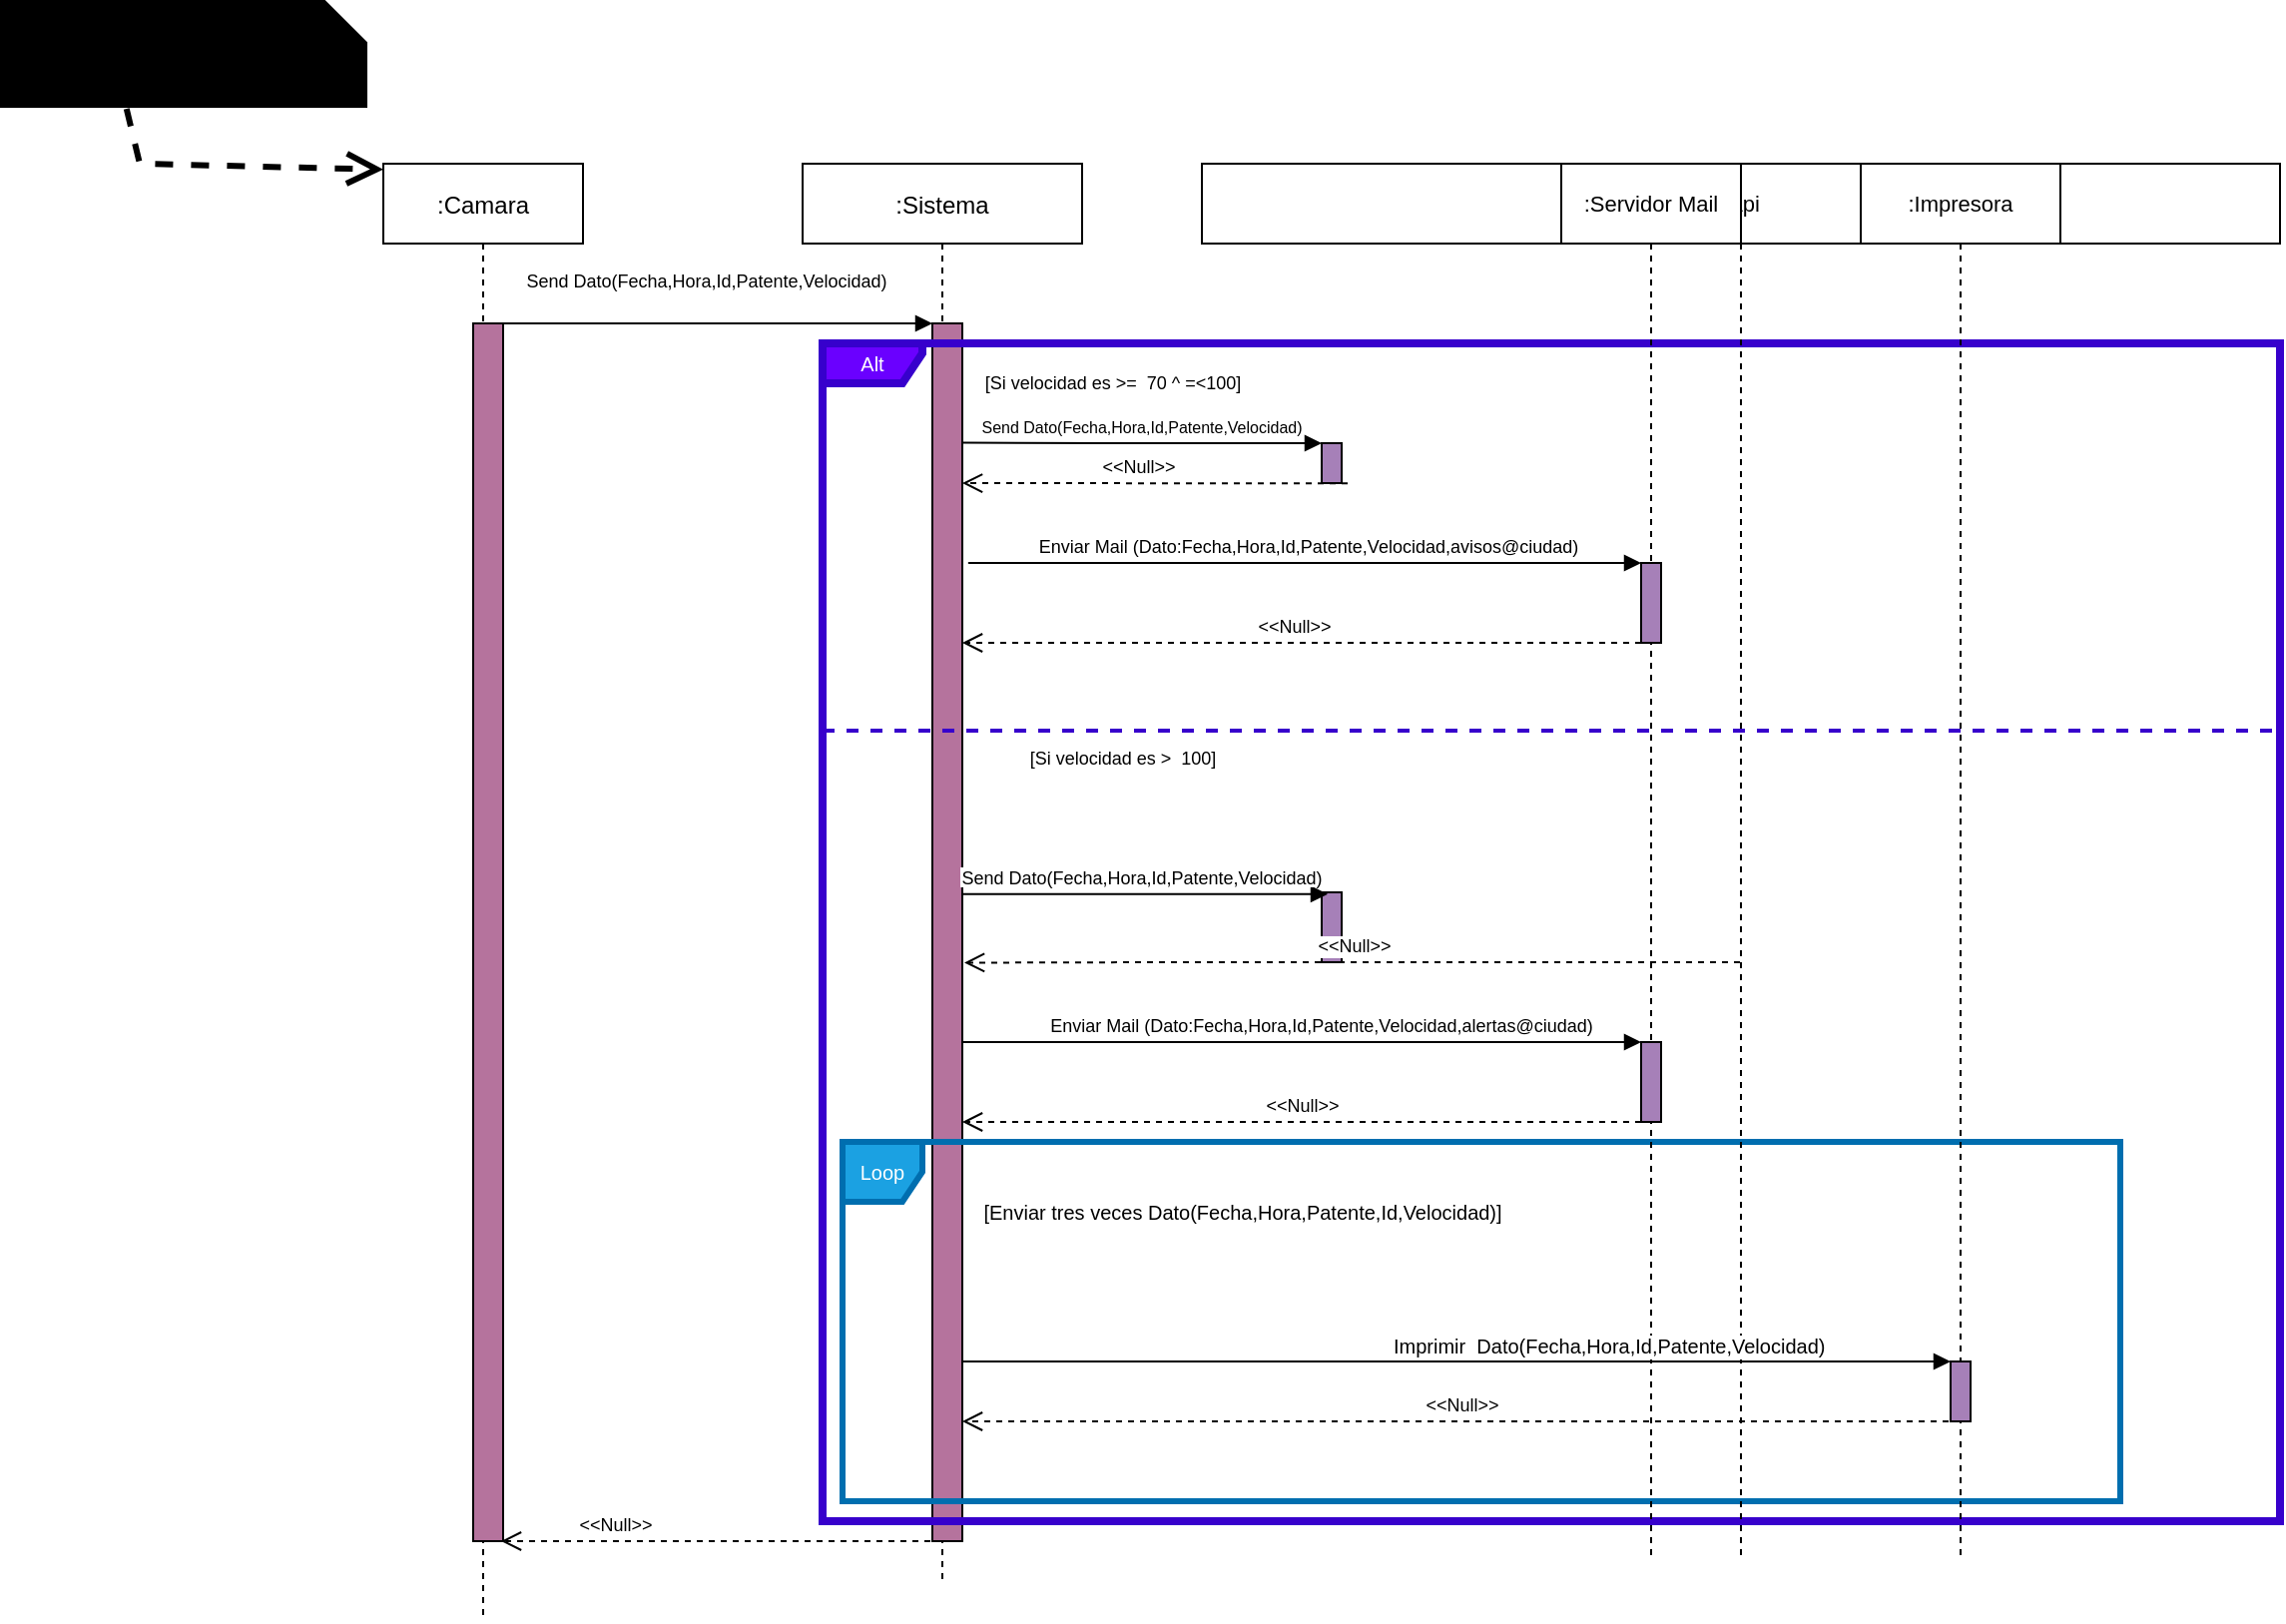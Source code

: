 <mxfile version="20.5.1" type="github">
  <diagram id="kgpKYQtTHZ0yAKxKKP6v" name="Page-1">
    <mxGraphModel dx="1718" dy="1582" grid="1" gridSize="10" guides="1" tooltips="1" connect="1" arrows="1" fold="1" page="1" pageScale="1" pageWidth="850" pageHeight="1100" math="0" shadow="0">
      <root>
        <mxCell id="0" />
        <mxCell id="1" parent="0" />
        <mxCell id="3nuBFxr9cyL0pnOWT2aG-5" value=":Sistema" style="shape=umlLifeline;perimeter=lifelinePerimeter;container=1;collapsible=0;recursiveResize=0;rounded=0;shadow=0;strokeWidth=1;" parent="1" vertex="1">
          <mxGeometry x="210" y="80" width="140" height="710" as="geometry" />
        </mxCell>
        <mxCell id="3nuBFxr9cyL0pnOWT2aG-6" value="" style="points=[];perimeter=orthogonalPerimeter;rounded=0;shadow=0;strokeWidth=1;fillColor=#B5739D;fillStyle=solid;" parent="3nuBFxr9cyL0pnOWT2aG-5" vertex="1">
          <mxGeometry x="65" y="80" width="15" height="610" as="geometry" />
        </mxCell>
        <mxCell id="rMNeuFb7HTi3MFIMx25N-58" value="&amp;lt;&amp;lt;Null&amp;gt;&amp;gt;" style="html=1;verticalAlign=bottom;endArrow=open;dashed=1;endSize=8;rounded=0;fontSize=9;entryX=0.933;entryY=1;entryDx=0;entryDy=0;entryPerimeter=0;" parent="3nuBFxr9cyL0pnOWT2aG-5" target="3nuBFxr9cyL0pnOWT2aG-2" edge="1">
          <mxGeometry x="0.487" relative="1" as="geometry">
            <mxPoint x="-110" y="690" as="targetPoint" />
            <mxPoint x="70" y="690" as="sourcePoint" />
            <Array as="points" />
            <mxPoint as="offset" />
          </mxGeometry>
        </mxCell>
        <mxCell id="rMNeuFb7HTi3MFIMx25N-32" value="[Si velocidad es &amp;gt;=&amp;nbsp; 70 ^ =&amp;lt;100]" style="text;html=1;align=center;verticalAlign=middle;resizable=0;points=[];autosize=1;strokeColor=none;fillColor=none;fontSize=9;" parent="3nuBFxr9cyL0pnOWT2aG-5" vertex="1">
          <mxGeometry x="80" y="100" width="150" height="20" as="geometry" />
        </mxCell>
        <mxCell id="rMNeuFb7HTi3MFIMx25N-54" value="Alt" style="shape=umlFrame;whiteSpace=wrap;html=1;fontSize=10;strokeWidth=4;fillColor=#6a00ff;fontColor=#ffffff;strokeColor=#3700CC;width=50;height=20;" parent="3nuBFxr9cyL0pnOWT2aG-5" vertex="1">
          <mxGeometry x="10" y="90" width="730" height="590" as="geometry" />
        </mxCell>
        <mxCell id="rMNeuFb7HTi3MFIMx25N-56" value="Loop" style="shape=umlFrame;whiteSpace=wrap;html=1;fontSize=10;strokeWidth=3;fillColor=#1ba1e2;fontColor=#ffffff;strokeColor=#006EAF;width=40;height=30;" parent="1" vertex="1">
          <mxGeometry x="230" y="570" width="640" height="180" as="geometry" />
        </mxCell>
        <mxCell id="3nuBFxr9cyL0pnOWT2aG-1" value=":Camara" style="shape=umlLifeline;perimeter=lifelinePerimeter;container=1;collapsible=0;recursiveResize=0;rounded=0;shadow=0;strokeWidth=1;" parent="1" vertex="1">
          <mxGeometry y="80" width="100" height="730" as="geometry" />
        </mxCell>
        <mxCell id="3nuBFxr9cyL0pnOWT2aG-2" value="" style="points=[];perimeter=orthogonalPerimeter;rounded=0;shadow=0;strokeWidth=1;fillStyle=solid;fillColor=#B5739D;" parent="3nuBFxr9cyL0pnOWT2aG-1" vertex="1">
          <mxGeometry x="45" y="80" width="15" height="610" as="geometry" />
        </mxCell>
        <mxCell id="3nuBFxr9cyL0pnOWT2aG-8" value="Send Dato(Fecha,Hora,Id,Patente,Velocidad)" style="verticalAlign=bottom;endArrow=block;shadow=0;strokeWidth=1;fontSize=9;exitX=0.6;exitY=0;exitDx=0;exitDy=0;exitPerimeter=0;entryX=0;entryY=0;entryDx=0;entryDy=0;entryPerimeter=0;" parent="1" source="3nuBFxr9cyL0pnOWT2aG-2" edge="1" target="3nuBFxr9cyL0pnOWT2aG-6">
          <mxGeometry x="-0.024" y="13" relative="1" as="geometry">
            <mxPoint x="110" y="160" as="sourcePoint" />
            <mxPoint x="250" y="160" as="targetPoint" />
            <mxPoint as="offset" />
          </mxGeometry>
        </mxCell>
        <mxCell id="rMNeuFb7HTi3MFIMx25N-5" value=":Api" style="shape=umlLifeline;perimeter=lifelinePerimeter;whiteSpace=wrap;html=1;container=1;collapsible=0;recursiveResize=0;outlineConnect=0;fontSize=11;" parent="1" vertex="1">
          <mxGeometry x="410" y="80" width="540" height="700" as="geometry" />
        </mxCell>
        <mxCell id="rMNeuFb7HTi3MFIMx25N-24" value="" style="points=[];perimeter=orthogonalPerimeter;rounded=0;shadow=0;strokeWidth=1;fillColor=#A680B8;" parent="rMNeuFb7HTi3MFIMx25N-5" vertex="1">
          <mxGeometry x="60" y="140" width="10" height="20" as="geometry" />
        </mxCell>
        <mxCell id="rMNeuFb7HTi3MFIMx25N-30" value="Enviar Mail (Dato:Fecha,Hora,Id,Patente,Velocidad,avisos@ciudad)" style="verticalAlign=bottom;endArrow=block;shadow=0;strokeWidth=1;fontSize=9;entryX=0;entryY=0;entryDx=0;entryDy=0;entryPerimeter=0;" parent="rMNeuFb7HTi3MFIMx25N-5" edge="1" target="rMNeuFb7HTi3MFIMx25N-28">
          <mxGeometry x="0.048" relative="1" as="geometry">
            <mxPoint x="-110" y="200" as="sourcePoint" />
            <mxPoint x="190" y="200" as="targetPoint" />
            <Array as="points">
              <mxPoint x="-120" y="200" />
              <mxPoint x="130" y="200" />
            </Array>
            <mxPoint as="offset" />
          </mxGeometry>
        </mxCell>
        <mxCell id="rMNeuFb7HTi3MFIMx25N-35" value="" style="html=1;points=[];perimeter=orthogonalPerimeter;fontSize=9;fillColor=#A680B8;" parent="rMNeuFb7HTi3MFIMx25N-5" vertex="1">
          <mxGeometry x="60" y="365" width="10" height="35" as="geometry" />
        </mxCell>
        <mxCell id="rMNeuFb7HTi3MFIMx25N-44" value="Enviar Mail (Dato:Fecha,Hora,Id,Patente,Velocidad,alertas@ciudad)" style="verticalAlign=bottom;endArrow=block;shadow=0;strokeWidth=1;fontSize=9;" parent="rMNeuFb7HTi3MFIMx25N-5" target="rMNeuFb7HTi3MFIMx25N-45" edge="1">
          <mxGeometry x="0.059" relative="1" as="geometry">
            <mxPoint x="-120" y="440" as="sourcePoint" />
            <mxPoint x="170" y="520" as="targetPoint" />
            <Array as="points">
              <mxPoint x="-120" y="440" />
              <mxPoint y="440" />
              <mxPoint x="130" y="440" />
            </Array>
            <mxPoint as="offset" />
          </mxGeometry>
        </mxCell>
        <mxCell id="rMNeuFb7HTi3MFIMx25N-25" value="Send Dato(Fecha,Hora,Id,Patente,Velocidad)" style="verticalAlign=bottom;endArrow=block;shadow=0;strokeWidth=1;fontSize=8;exitX=1;exitY=0.098;exitDx=0;exitDy=0;exitPerimeter=0;" parent="rMNeuFb7HTi3MFIMx25N-5" edge="1" source="3nuBFxr9cyL0pnOWT2aG-6">
          <mxGeometry relative="1" as="geometry">
            <mxPoint x="-110" y="140" as="sourcePoint" />
            <mxPoint x="60" y="140" as="targetPoint" />
            <Array as="points">
              <mxPoint x="-40" y="140" />
            </Array>
            <mxPoint as="offset" />
          </mxGeometry>
        </mxCell>
        <mxCell id="OLatwRXyT5hv4w7Ra4kR-8" value="" style="line;strokeWidth=2;fillColor=#6a00ff;align=left;verticalAlign=middle;spacingTop=-1;spacingLeft=3;spacingRight=3;rotatable=0;labelPosition=right;points=[];portConstraint=eastwest;strokeColor=#3700CC;dashed=1;fontColor=#ffffff;" vertex="1" parent="rMNeuFb7HTi3MFIMx25N-5">
          <mxGeometry x="-190" y="280" width="730" height="8" as="geometry" />
        </mxCell>
        <mxCell id="rMNeuFb7HTi3MFIMx25N-47" value="&lt;font style=&quot;font-size: 10px;&quot;&gt;[Enviar tres veces Dato(Fecha,Hora,Patente,Id,Velocidad)]&lt;/font&gt;" style="text;html=1;align=center;verticalAlign=middle;resizable=0;points=[];autosize=1;strokeColor=none;fillColor=none;fontSize=10;" parent="rMNeuFb7HTi3MFIMx25N-5" vertex="1">
          <mxGeometry x="-120" y="510" width="280" height="30" as="geometry" />
        </mxCell>
        <mxCell id="rMNeuFb7HTi3MFIMx25N-6" value=":Servidor Mail" style="shape=umlLifeline;perimeter=lifelinePerimeter;whiteSpace=wrap;html=1;container=1;collapsible=0;recursiveResize=0;outlineConnect=0;fontSize=11;" parent="1" vertex="1">
          <mxGeometry x="590" y="80" width="90" height="700" as="geometry" />
        </mxCell>
        <mxCell id="rMNeuFb7HTi3MFIMx25N-28" value="" style="html=1;points=[];perimeter=orthogonalPerimeter;fontSize=9;fillColor=#A680B8;" parent="rMNeuFb7HTi3MFIMx25N-6" vertex="1">
          <mxGeometry x="40" y="200" width="10" height="40" as="geometry" />
        </mxCell>
        <mxCell id="rMNeuFb7HTi3MFIMx25N-45" value="" style="html=1;points=[];perimeter=orthogonalPerimeter;fontSize=9;fillColor=#A680B8;" parent="rMNeuFb7HTi3MFIMx25N-6" vertex="1">
          <mxGeometry x="40" y="440" width="10" height="40" as="geometry" />
        </mxCell>
        <mxCell id="rMNeuFb7HTi3MFIMx25N-7" value=":Impresora" style="shape=umlLifeline;perimeter=lifelinePerimeter;whiteSpace=wrap;html=1;container=1;collapsible=0;recursiveResize=0;outlineConnect=0;fontSize=11;" parent="1" vertex="1">
          <mxGeometry x="740" y="80" width="100" height="700" as="geometry" />
        </mxCell>
        <mxCell id="rMNeuFb7HTi3MFIMx25N-52" value="" style="html=1;points=[];perimeter=orthogonalPerimeter;fontSize=10;fillColor=#A680B8;" parent="rMNeuFb7HTi3MFIMx25N-7" vertex="1">
          <mxGeometry x="45" y="600" width="10" height="30" as="geometry" />
        </mxCell>
        <mxCell id="rMNeuFb7HTi3MFIMx25N-50" value="Imprimir&amp;nbsp; Dato(Fecha,Hora,Id,Patente,Velocidad)" style="endArrow=block;endFill=1;html=1;edgeStyle=orthogonalEdgeStyle;align=left;verticalAlign=top;rounded=0;fontSize=10;" parent="rMNeuFb7HTi3MFIMx25N-7" edge="1">
          <mxGeometry x="-0.136" y="20" relative="1" as="geometry">
            <mxPoint x="-450" y="600" as="sourcePoint" />
            <mxPoint x="45" y="600" as="targetPoint" />
            <Array as="points">
              <mxPoint x="-445" y="600" />
            </Array>
            <mxPoint as="offset" />
          </mxGeometry>
        </mxCell>
        <mxCell id="rMNeuFb7HTi3MFIMx25N-43" value="Send Dato(Fecha,Hora,Id,Patente,Velocidad)" style="verticalAlign=bottom;endArrow=block;shadow=0;strokeWidth=1;fontSize=9;entryX=0.3;entryY=0.025;entryDx=0;entryDy=0;entryPerimeter=0;" parent="1" source="3nuBFxr9cyL0pnOWT2aG-6" target="rMNeuFb7HTi3MFIMx25N-35" edge="1">
          <mxGeometry x="-0.016" relative="1" as="geometry">
            <mxPoint x="300" y="520" as="sourcePoint" />
            <mxPoint x="440" y="520" as="targetPoint" />
            <Array as="points" />
            <mxPoint as="offset" />
          </mxGeometry>
        </mxCell>
        <mxCell id="rMNeuFb7HTi3MFIMx25N-46" value="&amp;lt;&amp;lt;Null&amp;gt;&amp;gt;" style="html=1;verticalAlign=bottom;endArrow=open;dashed=1;endSize=8;rounded=0;fontSize=9;" parent="1" edge="1">
          <mxGeometry relative="1" as="geometry">
            <mxPoint x="630" y="560" as="sourcePoint" />
            <mxPoint x="290" y="560" as="targetPoint" />
            <Array as="points" />
          </mxGeometry>
        </mxCell>
        <mxCell id="rMNeuFb7HTi3MFIMx25N-53" value="&amp;lt;&amp;lt;Null&amp;gt;&amp;gt;" style="html=1;verticalAlign=bottom;endArrow=open;dashed=1;endSize=8;rounded=0;fontSize=9;" parent="1" edge="1">
          <mxGeometry relative="1" as="geometry">
            <mxPoint x="790" y="710" as="sourcePoint" />
            <mxPoint x="290" y="710" as="targetPoint" />
            <Array as="points" />
          </mxGeometry>
        </mxCell>
        <mxCell id="OLatwRXyT5hv4w7Ra4kR-4" value="&amp;lt;&amp;lt;Null&amp;gt;&amp;gt;" style="html=1;verticalAlign=bottom;endArrow=open;dashed=1;endSize=8;rounded=0;fontSize=9;" edge="1" parent="1">
          <mxGeometry x="0.086" relative="1" as="geometry">
            <mxPoint x="290" y="240" as="targetPoint" />
            <mxPoint x="483" y="240.15" as="sourcePoint" />
            <Array as="points" />
            <mxPoint as="offset" />
          </mxGeometry>
        </mxCell>
        <mxCell id="OLatwRXyT5hv4w7Ra4kR-5" value="&amp;lt;&amp;lt;Null&amp;gt;&amp;gt;" style="html=1;verticalAlign=bottom;endArrow=open;dashed=1;endSize=8;rounded=0;fontSize=9;" edge="1" parent="1">
          <mxGeometry x="0.026" relative="1" as="geometry">
            <mxPoint x="630" y="320" as="sourcePoint" />
            <mxPoint x="290" y="320" as="targetPoint" />
            <Array as="points">
              <mxPoint x="452.5" y="320.01" />
              <mxPoint x="342.5" y="320.01" />
            </Array>
            <mxPoint as="offset" />
          </mxGeometry>
        </mxCell>
        <mxCell id="rMNeuFb7HTi3MFIMx25N-37" value="&amp;lt;&amp;lt;Null&amp;gt;&amp;gt;" style="html=1;verticalAlign=bottom;endArrow=open;dashed=1;endSize=8;rounded=0;fontSize=9;startArrow=none;entryX=1.067;entryY=0.525;entryDx=0;entryDy=0;entryPerimeter=0;" parent="1" edge="1" target="3nuBFxr9cyL0pnOWT2aG-6" source="rMNeuFb7HTi3MFIMx25N-5">
          <mxGeometry relative="1" as="geometry">
            <mxPoint x="290" y="490" as="targetPoint" />
            <mxPoint x="470" y="490" as="sourcePoint" />
            <mxPoint as="offset" />
            <Array as="points">
              <mxPoint x="390" y="480" />
            </Array>
          </mxGeometry>
        </mxCell>
        <mxCell id="rMNeuFb7HTi3MFIMx25N-33" value="[Si velocidad es &amp;gt;&amp;nbsp; 100]" style="text;html=1;align=center;verticalAlign=middle;resizable=0;points=[];autosize=1;strokeColor=none;fillColor=none;fontSize=9;" parent="1" vertex="1">
          <mxGeometry x="310" y="368" width="120" height="20" as="geometry" />
        </mxCell>
        <mxCell id="OLatwRXyT5hv4w7Ra4kR-10" value="&lt;div style=&quot;&quot;&gt;&lt;span style=&quot;background-color: initial;&quot;&gt;&lt;font style=&quot;font-size: 19px;&quot;&gt;Detecta los autos automaticamente&lt;/font&gt;&lt;/span&gt;&lt;/div&gt;" style="shape=note;size=20;whiteSpace=wrap;html=1;strokeWidth=4;fontSize=8;fillColor=#000000;align=left;" vertex="1" parent="1">
          <mxGeometry x="-190" width="180" height="50" as="geometry" />
        </mxCell>
        <mxCell id="OLatwRXyT5hv4w7Ra4kR-12" value="" style="endArrow=open;endFill=1;endSize=12;html=1;rounded=0;fontSize=15;exitX=0.341;exitY=1.05;exitDx=0;exitDy=0;exitPerimeter=0;entryX=0;entryY=0.004;entryDx=0;entryDy=0;entryPerimeter=0;dashed=1;strokeWidth=3;" edge="1" parent="1" source="OLatwRXyT5hv4w7Ra4kR-10" target="3nuBFxr9cyL0pnOWT2aG-1">
          <mxGeometry width="160" relative="1" as="geometry">
            <mxPoint x="-120" y="40" as="sourcePoint" />
            <mxPoint x="-120" y="80" as="targetPoint" />
            <Array as="points">
              <mxPoint x="-122" y="80" />
            </Array>
          </mxGeometry>
        </mxCell>
      </root>
    </mxGraphModel>
  </diagram>
</mxfile>
